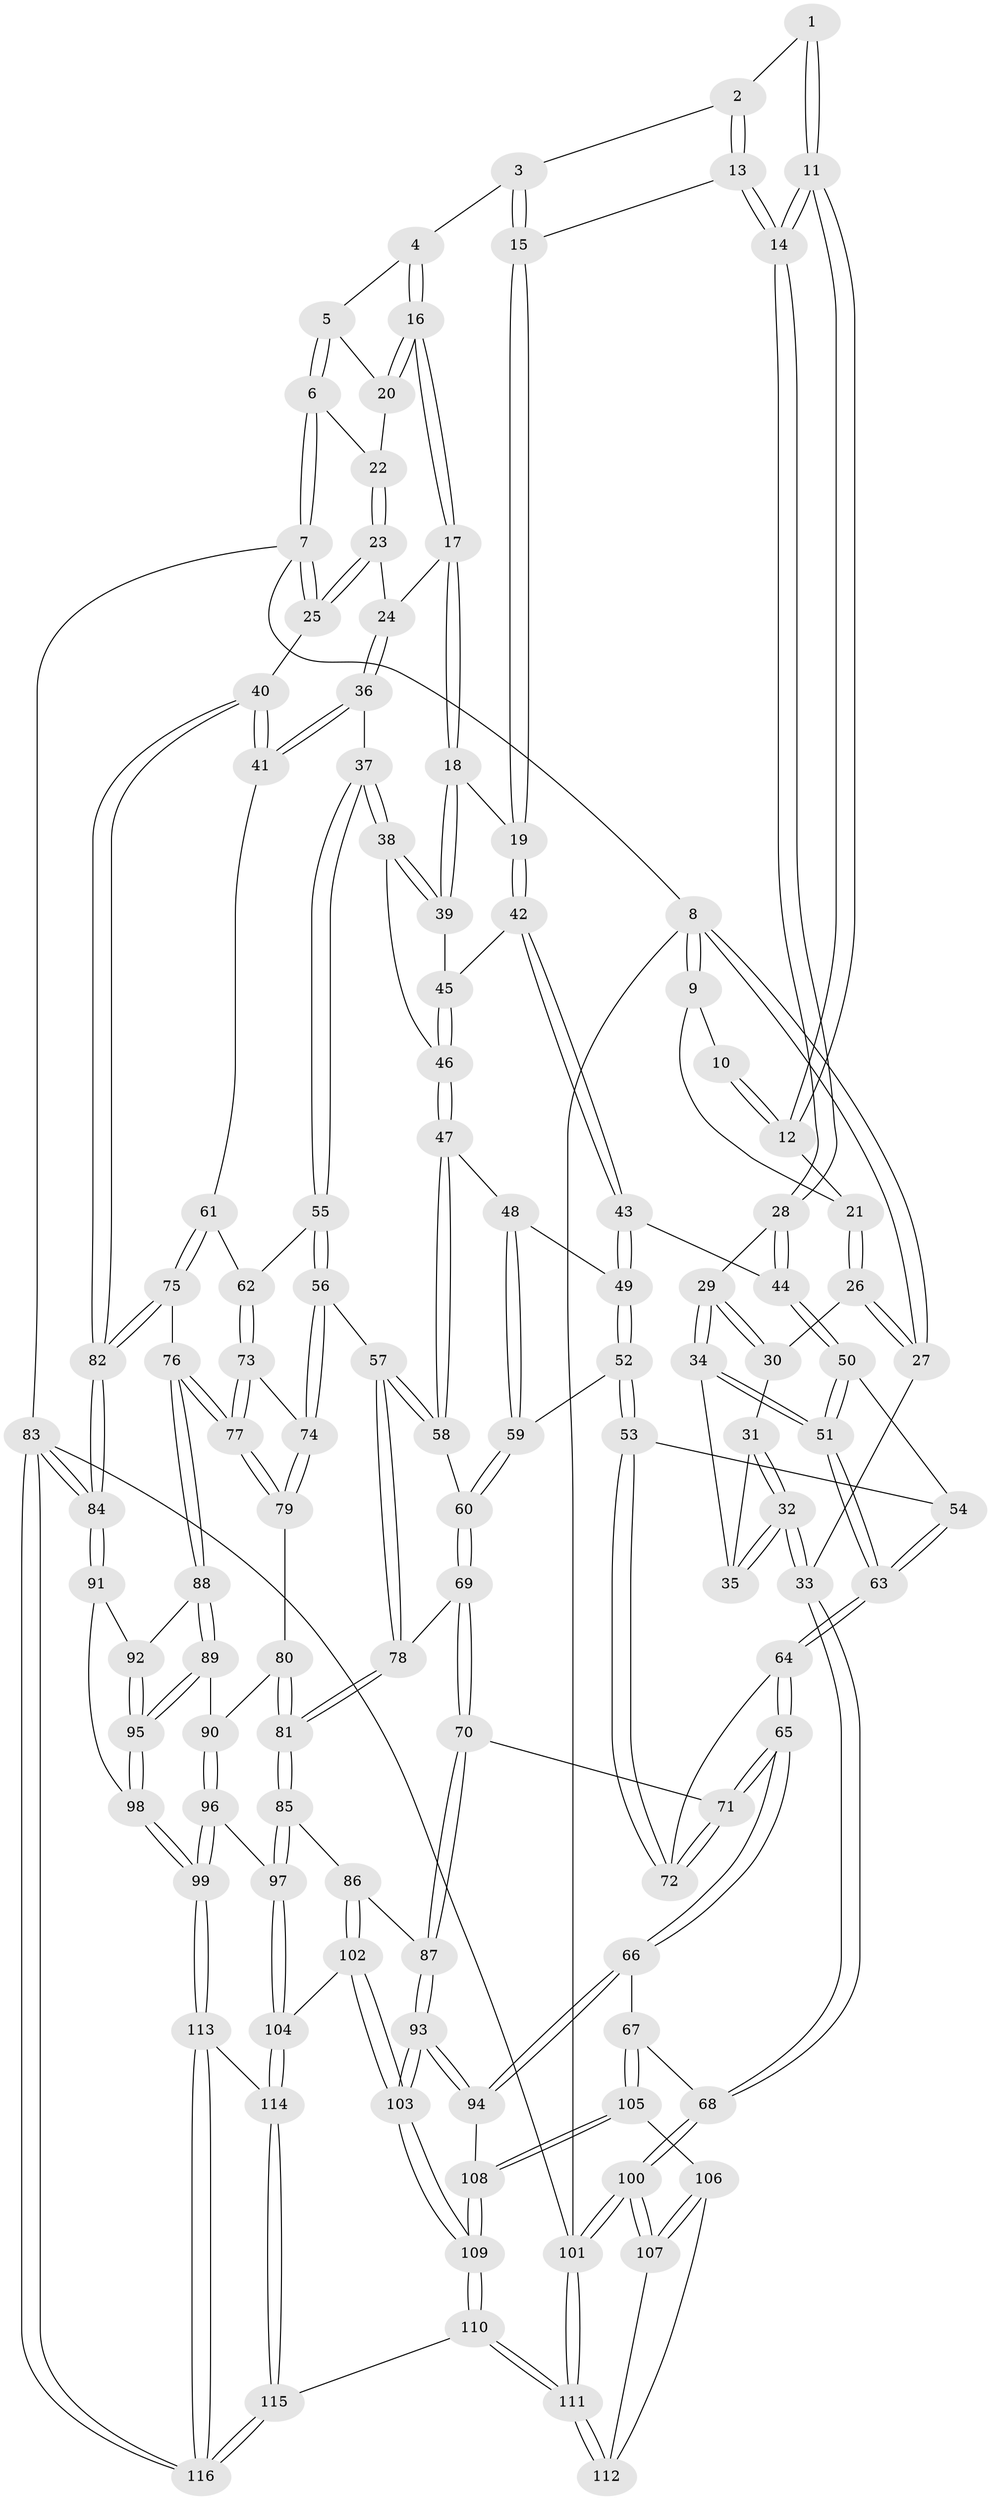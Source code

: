 // coarse degree distribution, {2: 0.1896551724137931, 4: 0.29310344827586204, 3: 0.46551724137931033, 5: 0.05172413793103448}
// Generated by graph-tools (version 1.1) at 2025/54/03/04/25 22:54:41]
// undirected, 116 vertices, 287 edges
graph export_dot {
  node [color=gray90,style=filled];
  1 [pos="+0.36269884966353955+0"];
  2 [pos="+0.5443007185859364+0"];
  3 [pos="+0.6648634630487715+0"];
  4 [pos="+0.7110620389237033+0"];
  5 [pos="+0.9332751348184335+0"];
  6 [pos="+1+0"];
  7 [pos="+1+0"];
  8 [pos="+0+0"];
  9 [pos="+0+0"];
  10 [pos="+0.1301351902016635+0"];
  11 [pos="+0.34715926498763144+0.13198843041910302"];
  12 [pos="+0.1696974680515648+0.02636122074063669"];
  13 [pos="+0.4836154188564067+0.18837104717752107"];
  14 [pos="+0.36480102824144317+0.20736270745789925"];
  15 [pos="+0.5680420343380039+0.19727753143927143"];
  16 [pos="+0.7688894635027292+0.11854705397114149"];
  17 [pos="+0.7645774642810561+0.14465225868992235"];
  18 [pos="+0.5912433629642353+0.20340474264168643"];
  19 [pos="+0.5771450291953746+0.2017557650739118"];
  20 [pos="+0.9119788184565163+0.050650067777761085"];
  21 [pos="+0.0962064509872863+0.14190896136003242"];
  22 [pos="+0.9524760470520828+0.09427350803474864"];
  23 [pos="+0.9802622365023769+0.1522693282004994"];
  24 [pos="+0.8408390981268635+0.21988934816899547"];
  25 [pos="+1+0.21071567012522058"];
  26 [pos="+0.08994596330074806+0.1756236930829995"];
  27 [pos="+0+0.20180802750739832"];
  28 [pos="+0.34088466724996613+0.2374101722738409"];
  29 [pos="+0.31700686119074495+0.24173865217942456"];
  30 [pos="+0.1322281186830628+0.20698016353622548"];
  31 [pos="+0.12837002538075007+0.21817913170300865"];
  32 [pos="+0+0.4859010927992587"];
  33 [pos="+0+0.5150998632511716"];
  34 [pos="+0.14491962014770116+0.45121351630118817"];
  35 [pos="+0.09098296993173606+0.4462093142539683"];
  36 [pos="+0.848144255514408+0.2915566430304611"];
  37 [pos="+0.7717829444159967+0.4050806882458172"];
  38 [pos="+0.735330919290008+0.3857771650632532"];
  39 [pos="+0.7189326408113866+0.3732637330449849"];
  40 [pos="+1+0.4182240112506572"];
  41 [pos="+1+0.41765226448041903"];
  42 [pos="+0.5692394783726832+0.3490985629468749"];
  43 [pos="+0.5126369055257844+0.3992042039241379"];
  44 [pos="+0.3552513569571112+0.2848824810896642"];
  45 [pos="+0.5969127401689847+0.38131698777145145"];
  46 [pos="+0.5923102299325192+0.438024197605956"];
  47 [pos="+0.5773801682141732+0.465673162242459"];
  48 [pos="+0.5707198907008383+0.4641855500577725"];
  49 [pos="+0.5144916538999235+0.40977812979847095"];
  50 [pos="+0.35832296970053823+0.37693490353214354"];
  51 [pos="+0.21048980861398747+0.5125900982545658"];
  52 [pos="+0.42166263733770615+0.507900170162797"];
  53 [pos="+0.4058806219725517+0.5081155477271391"];
  54 [pos="+0.40187503666917535+0.5041210740026352"];
  55 [pos="+0.7793916952993323+0.4532910072320527"];
  56 [pos="+0.7088480796079027+0.5184559583732155"];
  57 [pos="+0.6607015387258619+0.5325151494368224"];
  58 [pos="+0.5961727553433461+0.48971344781238885"];
  59 [pos="+0.4642170550189429+0.5208821856903054"];
  60 [pos="+0.5162737476403707+0.5695850391693552"];
  61 [pos="+0.9656925202549429+0.478752075905026"];
  62 [pos="+0.8518636512044848+0.5009192959281864"];
  63 [pos="+0.22268862486896063+0.5366555179574639"];
  64 [pos="+0.2216657783104826+0.5894517238754414"];
  65 [pos="+0.20850610723022192+0.6685575844059466"];
  66 [pos="+0.2008485532643181+0.6762049560203689"];
  67 [pos="+0.13069544838860211+0.7100935912643433"];
  68 [pos="+0+0.5597131855608222"];
  69 [pos="+0.5316093253452612+0.6015506493613927"];
  70 [pos="+0.3996958439098087+0.682038843169942"];
  71 [pos="+0.39296730006944613+0.6753852766375794"];
  72 [pos="+0.3931926820775541+0.5743609639719797"];
  73 [pos="+0.8546838778777152+0.5230803627940233"];
  74 [pos="+0.7471014616114059+0.6473317124931128"];
  75 [pos="+0.9370571332594115+0.6700135434616752"];
  76 [pos="+0.8989896738373371+0.6678430574178587"];
  77 [pos="+0.8825546843881057+0.6529114346853012"];
  78 [pos="+0.5977633902791823+0.6361360486659803"];
  79 [pos="+0.7507144629865466+0.6719041860485846"];
  80 [pos="+0.7506283224786822+0.6720070610281789"];
  81 [pos="+0.6132369439227624+0.7069397498064112"];
  82 [pos="+1+0.7109021851618459"];
  83 [pos="+1+1"];
  84 [pos="+1+0.7807902401239694"];
  85 [pos="+0.6101420598791946+0.7149885997790586"];
  86 [pos="+0.5216740341636531+0.7550978770400819"];
  87 [pos="+0.42157152612536725+0.7301668325509565"];
  88 [pos="+0.8911496688576768+0.6899958931416829"];
  89 [pos="+0.8219397153097853+0.7591594445048914"];
  90 [pos="+0.7700562081915463+0.7488014964407154"];
  91 [pos="+1+0.8487868636486916"];
  92 [pos="+0.8952036584074271+0.7515715365929007"];
  93 [pos="+0.36023175472407487+0.8455882396772018"];
  94 [pos="+0.3184316700296657+0.8285037022875403"];
  95 [pos="+0.859832446281842+0.8882789218555218"];
  96 [pos="+0.7165059653916572+0.8396285647562457"];
  97 [pos="+0.6737886018337461+0.8226028616489278"];
  98 [pos="+0.860291711837873+0.9070230649357457"];
  99 [pos="+0.8162828058396184+0.9544147353497858"];
  100 [pos="+0+0.8608333999772267"];
  101 [pos="+0+1"];
  102 [pos="+0.5257597073523044+0.8965071819684065"];
  103 [pos="+0.3872006989277211+0.9546106299239656"];
  104 [pos="+0.5703374447718229+0.9110439448673232"];
  105 [pos="+0.12676794742990366+0.8113383464483842"];
  106 [pos="+0.12619776708350072+0.811761454954762"];
  107 [pos="+0+0.8639177991291452"];
  108 [pos="+0.17110847301035867+0.860086193945931"];
  109 [pos="+0.2818445257236813+1"];
  110 [pos="+0.28106511233684506+1"];
  111 [pos="+0.13568033386017683+1"];
  112 [pos="+0.05228673175098108+0.9093791790674781"];
  113 [pos="+0.8103421418032647+0.9941664756490058"];
  114 [pos="+0.5791650843044548+0.9260134772775827"];
  115 [pos="+0.6000970111219059+1"];
  116 [pos="+0.8246511998542801+1"];
  1 -- 2;
  1 -- 11;
  1 -- 11;
  2 -- 3;
  2 -- 13;
  2 -- 13;
  3 -- 4;
  3 -- 15;
  3 -- 15;
  4 -- 5;
  4 -- 16;
  4 -- 16;
  5 -- 6;
  5 -- 6;
  5 -- 20;
  6 -- 7;
  6 -- 7;
  6 -- 22;
  7 -- 8;
  7 -- 25;
  7 -- 25;
  7 -- 83;
  8 -- 9;
  8 -- 9;
  8 -- 27;
  8 -- 27;
  8 -- 101;
  9 -- 10;
  9 -- 21;
  10 -- 12;
  10 -- 12;
  11 -- 12;
  11 -- 12;
  11 -- 14;
  11 -- 14;
  12 -- 21;
  13 -- 14;
  13 -- 14;
  13 -- 15;
  14 -- 28;
  14 -- 28;
  15 -- 19;
  15 -- 19;
  16 -- 17;
  16 -- 17;
  16 -- 20;
  16 -- 20;
  17 -- 18;
  17 -- 18;
  17 -- 24;
  18 -- 19;
  18 -- 39;
  18 -- 39;
  19 -- 42;
  19 -- 42;
  20 -- 22;
  21 -- 26;
  21 -- 26;
  22 -- 23;
  22 -- 23;
  23 -- 24;
  23 -- 25;
  23 -- 25;
  24 -- 36;
  24 -- 36;
  25 -- 40;
  26 -- 27;
  26 -- 27;
  26 -- 30;
  27 -- 33;
  28 -- 29;
  28 -- 44;
  28 -- 44;
  29 -- 30;
  29 -- 30;
  29 -- 34;
  29 -- 34;
  30 -- 31;
  31 -- 32;
  31 -- 32;
  31 -- 35;
  32 -- 33;
  32 -- 33;
  32 -- 35;
  32 -- 35;
  33 -- 68;
  33 -- 68;
  34 -- 35;
  34 -- 51;
  34 -- 51;
  36 -- 37;
  36 -- 41;
  36 -- 41;
  37 -- 38;
  37 -- 38;
  37 -- 55;
  37 -- 55;
  38 -- 39;
  38 -- 39;
  38 -- 46;
  39 -- 45;
  40 -- 41;
  40 -- 41;
  40 -- 82;
  40 -- 82;
  41 -- 61;
  42 -- 43;
  42 -- 43;
  42 -- 45;
  43 -- 44;
  43 -- 49;
  43 -- 49;
  44 -- 50;
  44 -- 50;
  45 -- 46;
  45 -- 46;
  46 -- 47;
  46 -- 47;
  47 -- 48;
  47 -- 58;
  47 -- 58;
  48 -- 49;
  48 -- 59;
  48 -- 59;
  49 -- 52;
  49 -- 52;
  50 -- 51;
  50 -- 51;
  50 -- 54;
  51 -- 63;
  51 -- 63;
  52 -- 53;
  52 -- 53;
  52 -- 59;
  53 -- 54;
  53 -- 72;
  53 -- 72;
  54 -- 63;
  54 -- 63;
  55 -- 56;
  55 -- 56;
  55 -- 62;
  56 -- 57;
  56 -- 74;
  56 -- 74;
  57 -- 58;
  57 -- 58;
  57 -- 78;
  57 -- 78;
  58 -- 60;
  59 -- 60;
  59 -- 60;
  60 -- 69;
  60 -- 69;
  61 -- 62;
  61 -- 75;
  61 -- 75;
  62 -- 73;
  62 -- 73;
  63 -- 64;
  63 -- 64;
  64 -- 65;
  64 -- 65;
  64 -- 72;
  65 -- 66;
  65 -- 66;
  65 -- 71;
  65 -- 71;
  66 -- 67;
  66 -- 94;
  66 -- 94;
  67 -- 68;
  67 -- 105;
  67 -- 105;
  68 -- 100;
  68 -- 100;
  69 -- 70;
  69 -- 70;
  69 -- 78;
  70 -- 71;
  70 -- 87;
  70 -- 87;
  71 -- 72;
  71 -- 72;
  73 -- 74;
  73 -- 77;
  73 -- 77;
  74 -- 79;
  74 -- 79;
  75 -- 76;
  75 -- 82;
  75 -- 82;
  76 -- 77;
  76 -- 77;
  76 -- 88;
  76 -- 88;
  77 -- 79;
  77 -- 79;
  78 -- 81;
  78 -- 81;
  79 -- 80;
  80 -- 81;
  80 -- 81;
  80 -- 90;
  81 -- 85;
  81 -- 85;
  82 -- 84;
  82 -- 84;
  83 -- 84;
  83 -- 84;
  83 -- 116;
  83 -- 116;
  83 -- 101;
  84 -- 91;
  84 -- 91;
  85 -- 86;
  85 -- 97;
  85 -- 97;
  86 -- 87;
  86 -- 102;
  86 -- 102;
  87 -- 93;
  87 -- 93;
  88 -- 89;
  88 -- 89;
  88 -- 92;
  89 -- 90;
  89 -- 95;
  89 -- 95;
  90 -- 96;
  90 -- 96;
  91 -- 92;
  91 -- 98;
  92 -- 95;
  92 -- 95;
  93 -- 94;
  93 -- 94;
  93 -- 103;
  93 -- 103;
  94 -- 108;
  95 -- 98;
  95 -- 98;
  96 -- 97;
  96 -- 99;
  96 -- 99;
  97 -- 104;
  97 -- 104;
  98 -- 99;
  98 -- 99;
  99 -- 113;
  99 -- 113;
  100 -- 101;
  100 -- 101;
  100 -- 107;
  100 -- 107;
  101 -- 111;
  101 -- 111;
  102 -- 103;
  102 -- 103;
  102 -- 104;
  103 -- 109;
  103 -- 109;
  104 -- 114;
  104 -- 114;
  105 -- 106;
  105 -- 108;
  105 -- 108;
  106 -- 107;
  106 -- 107;
  106 -- 112;
  107 -- 112;
  108 -- 109;
  108 -- 109;
  109 -- 110;
  109 -- 110;
  110 -- 111;
  110 -- 111;
  110 -- 115;
  111 -- 112;
  111 -- 112;
  113 -- 114;
  113 -- 116;
  113 -- 116;
  114 -- 115;
  114 -- 115;
  115 -- 116;
  115 -- 116;
}
